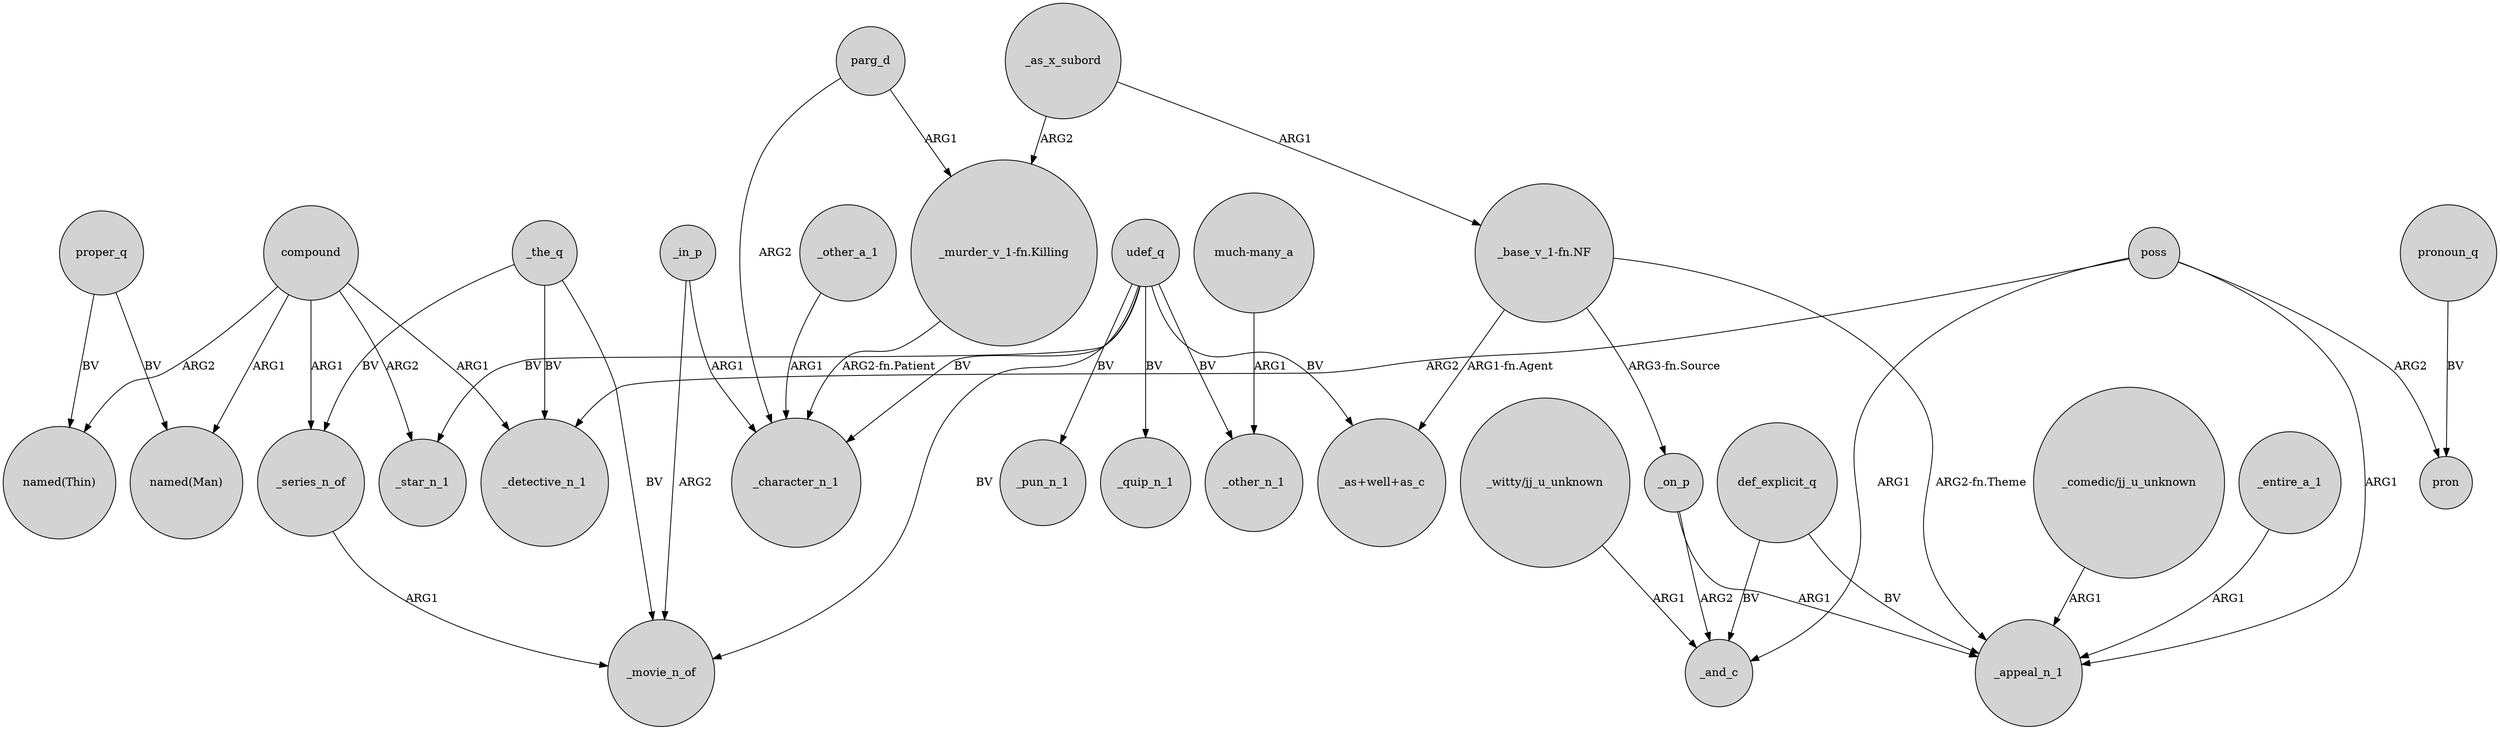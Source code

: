 digraph {
	node [shape=circle style=filled]
	compound -> "named(Man)" [label=ARG1]
	_the_q -> _detective_n_1 [label=BV]
	_in_p -> _movie_n_of [label=ARG2]
	parg_d -> _character_n_1 [label=ARG2]
	udef_q -> "_as+well+as_c" [label=BV]
	_on_p -> _appeal_n_1 [label=ARG1]
	compound -> _series_n_of [label=ARG1]
	_series_n_of -> _movie_n_of [label=ARG1]
	poss -> pron [label=ARG2]
	poss -> _and_c [label=ARG1]
	compound -> _star_n_1 [label=ARG2]
	def_explicit_q -> _and_c [label=BV]
	udef_q -> _pun_n_1 [label=BV]
	compound -> _detective_n_1 [label=ARG1]
	"_base_v_1-fn.NF" -> _appeal_n_1 [label="ARG2-fn.Theme"]
	_other_a_1 -> _character_n_1 [label=ARG1]
	_as_x_subord -> "_base_v_1-fn.NF" [label=ARG1]
	def_explicit_q -> _appeal_n_1 [label=BV]
	udef_q -> _character_n_1 [label=BV]
	proper_q -> "named(Thin)" [label=BV]
	"_murder_v_1-fn.Killing" -> _character_n_1 [label="ARG2-fn.Patient"]
	"_base_v_1-fn.NF" -> _on_p [label="ARG3-fn.Source"]
	_the_q -> _series_n_of [label=BV]
	udef_q -> _other_n_1 [label=BV]
	compound -> "named(Thin)" [label=ARG2]
	_the_q -> _movie_n_of [label=BV]
	pronoun_q -> pron [label=BV]
	"_comedic/jj_u_unknown" -> _appeal_n_1 [label=ARG1]
	poss -> _appeal_n_1 [label=ARG1]
	"much-many_a" -> _other_n_1 [label=ARG1]
	proper_q -> "named(Man)" [label=BV]
	poss -> _detective_n_1 [label=ARG2]
	_as_x_subord -> "_murder_v_1-fn.Killing" [label=ARG2]
	udef_q -> _star_n_1 [label=BV]
	"_witty/jj_u_unknown" -> _and_c [label=ARG1]
	_on_p -> _and_c [label=ARG2]
	udef_q -> _quip_n_1 [label=BV]
	parg_d -> "_murder_v_1-fn.Killing" [label=ARG1]
	_in_p -> _character_n_1 [label=ARG1]
	_entire_a_1 -> _appeal_n_1 [label=ARG1]
	udef_q -> _movie_n_of [label=BV]
	"_base_v_1-fn.NF" -> "_as+well+as_c" [label="ARG1-fn.Agent"]
}
